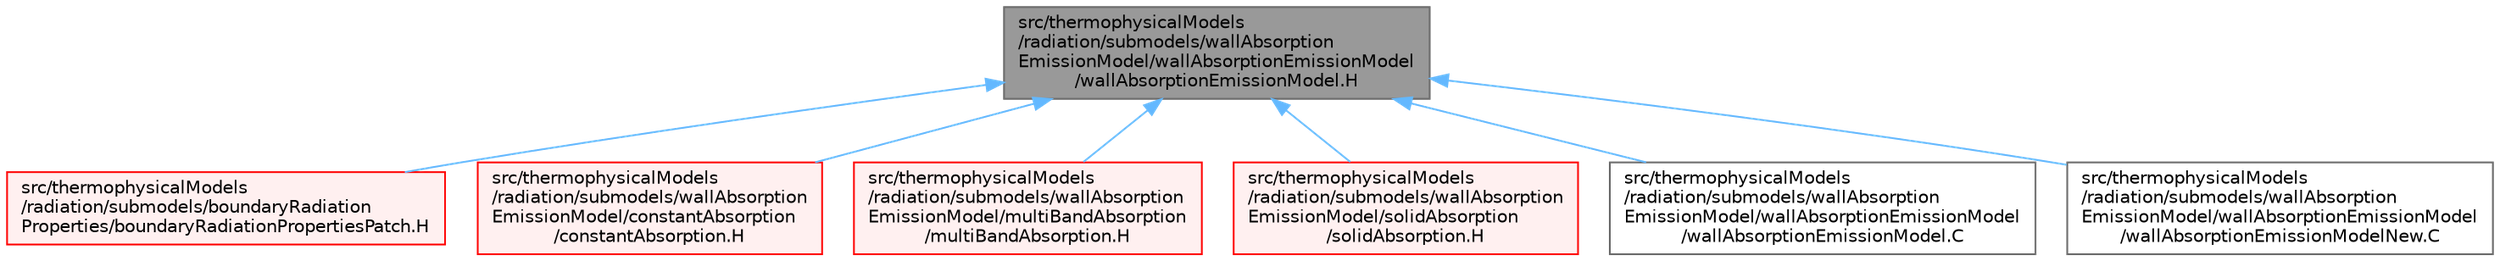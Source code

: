 digraph "src/thermophysicalModels/radiation/submodels/wallAbsorptionEmissionModel/wallAbsorptionEmissionModel/wallAbsorptionEmissionModel.H"
{
 // LATEX_PDF_SIZE
  bgcolor="transparent";
  edge [fontname=Helvetica,fontsize=10,labelfontname=Helvetica,labelfontsize=10];
  node [fontname=Helvetica,fontsize=10,shape=box,height=0.2,width=0.4];
  Node1 [id="Node000001",label="src/thermophysicalModels\l/radiation/submodels/wallAbsorption\lEmissionModel/wallAbsorptionEmissionModel\l/wallAbsorptionEmissionModel.H",height=0.2,width=0.4,color="gray40", fillcolor="grey60", style="filled", fontcolor="black",tooltip=" "];
  Node1 -> Node2 [id="edge1_Node000001_Node000002",dir="back",color="steelblue1",style="solid",tooltip=" "];
  Node2 [id="Node000002",label="src/thermophysicalModels\l/radiation/submodels/boundaryRadiation\lProperties/boundaryRadiationPropertiesPatch.H",height=0.2,width=0.4,color="red", fillcolor="#FFF0F0", style="filled",URL="$boundaryRadiationPropertiesPatch_8H.html",tooltip=" "];
  Node1 -> Node33 [id="edge2_Node000001_Node000033",dir="back",color="steelblue1",style="solid",tooltip=" "];
  Node33 [id="Node000033",label="src/thermophysicalModels\l/radiation/submodels/wallAbsorption\lEmissionModel/constantAbsorption\l/constantAbsorption.H",height=0.2,width=0.4,color="red", fillcolor="#FFF0F0", style="filled",URL="$constantAbsorption_8H.html",tooltip=" "];
  Node1 -> Node35 [id="edge3_Node000001_Node000035",dir="back",color="steelblue1",style="solid",tooltip=" "];
  Node35 [id="Node000035",label="src/thermophysicalModels\l/radiation/submodels/wallAbsorption\lEmissionModel/multiBandAbsorption\l/multiBandAbsorption.H",height=0.2,width=0.4,color="red", fillcolor="#FFF0F0", style="filled",URL="$multiBandAbsorption_8H.html",tooltip=" "];
  Node1 -> Node37 [id="edge4_Node000001_Node000037",dir="back",color="steelblue1",style="solid",tooltip=" "];
  Node37 [id="Node000037",label="src/thermophysicalModels\l/radiation/submodels/wallAbsorption\lEmissionModel/solidAbsorption\l/solidAbsorption.H",height=0.2,width=0.4,color="red", fillcolor="#FFF0F0", style="filled",URL="$solidAbsorption_8H.html",tooltip=" "];
  Node1 -> Node39 [id="edge5_Node000001_Node000039",dir="back",color="steelblue1",style="solid",tooltip=" "];
  Node39 [id="Node000039",label="src/thermophysicalModels\l/radiation/submodels/wallAbsorption\lEmissionModel/wallAbsorptionEmissionModel\l/wallAbsorptionEmissionModel.C",height=0.2,width=0.4,color="grey40", fillcolor="white", style="filled",URL="$wallAbsorptionEmissionModel_8C.html",tooltip=" "];
  Node1 -> Node40 [id="edge6_Node000001_Node000040",dir="back",color="steelblue1",style="solid",tooltip=" "];
  Node40 [id="Node000040",label="src/thermophysicalModels\l/radiation/submodels/wallAbsorption\lEmissionModel/wallAbsorptionEmissionModel\l/wallAbsorptionEmissionModelNew.C",height=0.2,width=0.4,color="grey40", fillcolor="white", style="filled",URL="$wallAbsorptionEmissionModelNew_8C.html",tooltip=" "];
}
